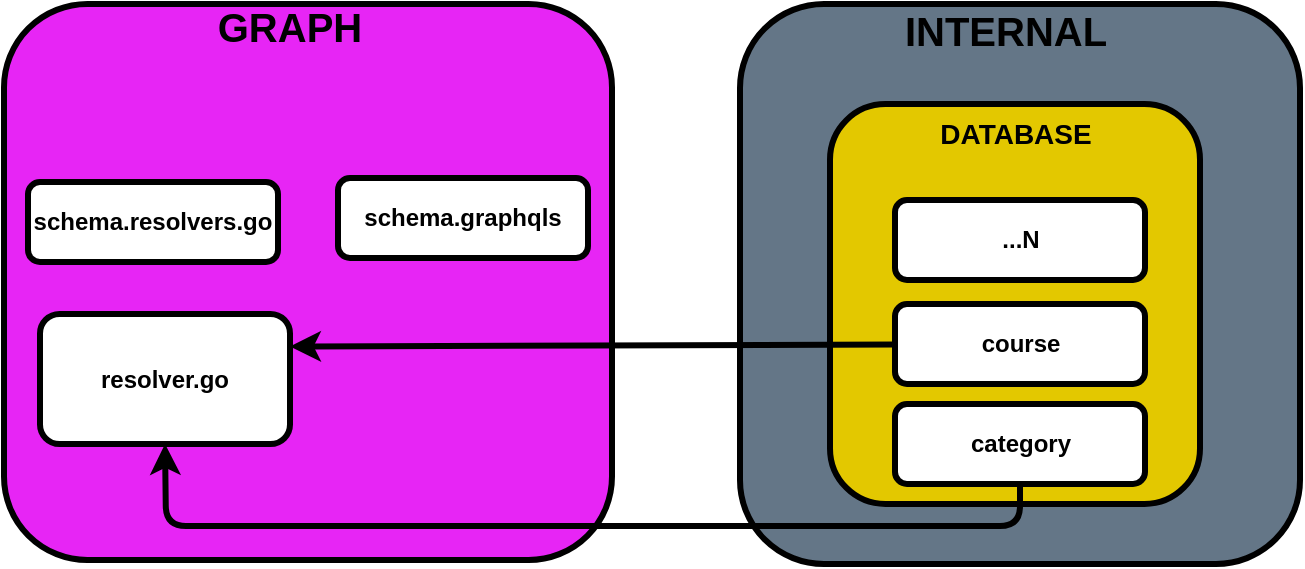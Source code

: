 <mxfile>
    <diagram id="zadQwNWR8v1wNr7fPfQf" name="Página-1">
        <mxGraphModel dx="961" dy="614" grid="0" gridSize="10" guides="1" tooltips="1" connect="1" arrows="1" fold="1" page="1" pageScale="1" pageWidth="850" pageHeight="1100" background="#ffffff" math="0" shadow="0">
            <root>
                <mxCell id="0"/>
                <mxCell id="1" parent="0"/>
                <mxCell id="6" value="" style="rounded=1;whiteSpace=wrap;html=1;fillColor=#647687;fontColor=#ffffff;strokeColor=#000000;strokeWidth=3;" parent="1" vertex="1">
                    <mxGeometry x="437" y="191" width="280" height="280" as="geometry"/>
                </mxCell>
                <mxCell id="7" value="" style="rounded=1;whiteSpace=wrap;html=1;fillColor=#e3c800;fontColor=#000000;strokeColor=#000000;strokeWidth=3;" parent="1" vertex="1">
                    <mxGeometry x="482" y="241" width="185" height="200" as="geometry"/>
                </mxCell>
                <mxCell id="9" value="&lt;b&gt;&lt;font style=&quot;font-size: 20px;&quot;&gt;INTERNAL&lt;/font&gt;&lt;/b&gt;" style="text;html=1;strokeColor=none;fillColor=none;align=center;verticalAlign=middle;whiteSpace=wrap;rounded=0;fontSize=14;strokeWidth=3;" parent="1" vertex="1">
                    <mxGeometry x="514.5" y="194" width="110" height="20" as="geometry"/>
                </mxCell>
                <mxCell id="10" value="&lt;b&gt;DATABASE&lt;/b&gt;" style="text;html=1;strokeColor=none;fillColor=none;align=center;verticalAlign=middle;whiteSpace=wrap;rounded=0;fontSize=14;strokeWidth=3;" parent="1" vertex="1">
                    <mxGeometry x="519.5" y="246" width="110" height="20" as="geometry"/>
                </mxCell>
                <mxCell id="11" value="" style="rounded=1;whiteSpace=wrap;html=1;fillColor=#E725F5;fontColor=#ffffff;strokeColor=#000000;strokeWidth=3;" parent="1" vertex="1">
                    <mxGeometry x="69" y="191" width="304" height="278" as="geometry"/>
                </mxCell>
                <mxCell id="17" value="&lt;b style=&quot;&quot;&gt;&lt;font style=&quot;font-size: 20px;&quot;&gt;GRAPH&lt;/font&gt;&lt;/b&gt;" style="text;html=1;strokeColor=none;fillColor=none;align=center;verticalAlign=middle;whiteSpace=wrap;rounded=0;fontSize=14;strokeWidth=3;" parent="1" vertex="1">
                    <mxGeometry x="152" y="191" width="120" height="21" as="geometry"/>
                </mxCell>
                <mxCell id="18" value="&lt;b&gt;schema.graphqls&lt;/b&gt;" style="rounded=1;whiteSpace=wrap;html=1;strokeWidth=3;strokeColor=#000000;" parent="1" vertex="1">
                    <mxGeometry x="236" y="278" width="125" height="40" as="geometry"/>
                </mxCell>
                <mxCell id="21" value="&lt;b&gt;schema.resolvers.go&lt;/b&gt;" style="rounded=1;whiteSpace=wrap;html=1;strokeWidth=3;strokeColor=#000000;" parent="1" vertex="1">
                    <mxGeometry x="81" y="280" width="125" height="40" as="geometry"/>
                </mxCell>
                <mxCell id="22" value="&lt;b&gt;resolver.go&lt;/b&gt;" style="rounded=1;whiteSpace=wrap;html=1;strokeWidth=3;strokeColor=#000000;" parent="1" vertex="1">
                    <mxGeometry x="87" y="346" width="125" height="65" as="geometry"/>
                </mxCell>
                <mxCell id="37" style="edgeStyle=none;html=1;entryX=1;entryY=0.25;entryDx=0;entryDy=0;strokeColor=#000000;strokeWidth=3;" edge="1" parent="1" source="24" target="22">
                    <mxGeometry relative="1" as="geometry"/>
                </mxCell>
                <mxCell id="24" value="&lt;b&gt;course&lt;/b&gt;" style="rounded=1;whiteSpace=wrap;html=1;strokeWidth=3;strokeColor=#000000;" parent="1" vertex="1">
                    <mxGeometry x="514.5" y="341" width="125" height="40" as="geometry"/>
                </mxCell>
                <mxCell id="36" style="edgeStyle=none;html=1;entryX=0.5;entryY=1;entryDx=0;entryDy=0;strokeColor=#000000;strokeWidth=3;" edge="1" parent="1" source="27" target="22">
                    <mxGeometry relative="1" as="geometry">
                        <Array as="points">
                            <mxPoint x="577" y="452"/>
                            <mxPoint x="150" y="452"/>
                        </Array>
                    </mxGeometry>
                </mxCell>
                <mxCell id="27" value="&lt;b&gt;category&lt;/b&gt;" style="rounded=1;whiteSpace=wrap;html=1;strokeWidth=3;strokeColor=#000000;" parent="1" vertex="1">
                    <mxGeometry x="514.5" y="391" width="125" height="40" as="geometry"/>
                </mxCell>
                <mxCell id="34" value="&lt;b&gt;...N&lt;/b&gt;" style="rounded=1;whiteSpace=wrap;html=1;strokeWidth=3;strokeColor=#000000;" vertex="1" parent="1">
                    <mxGeometry x="514.5" y="289" width="125" height="40" as="geometry"/>
                </mxCell>
            </root>
        </mxGraphModel>
    </diagram>
</mxfile>